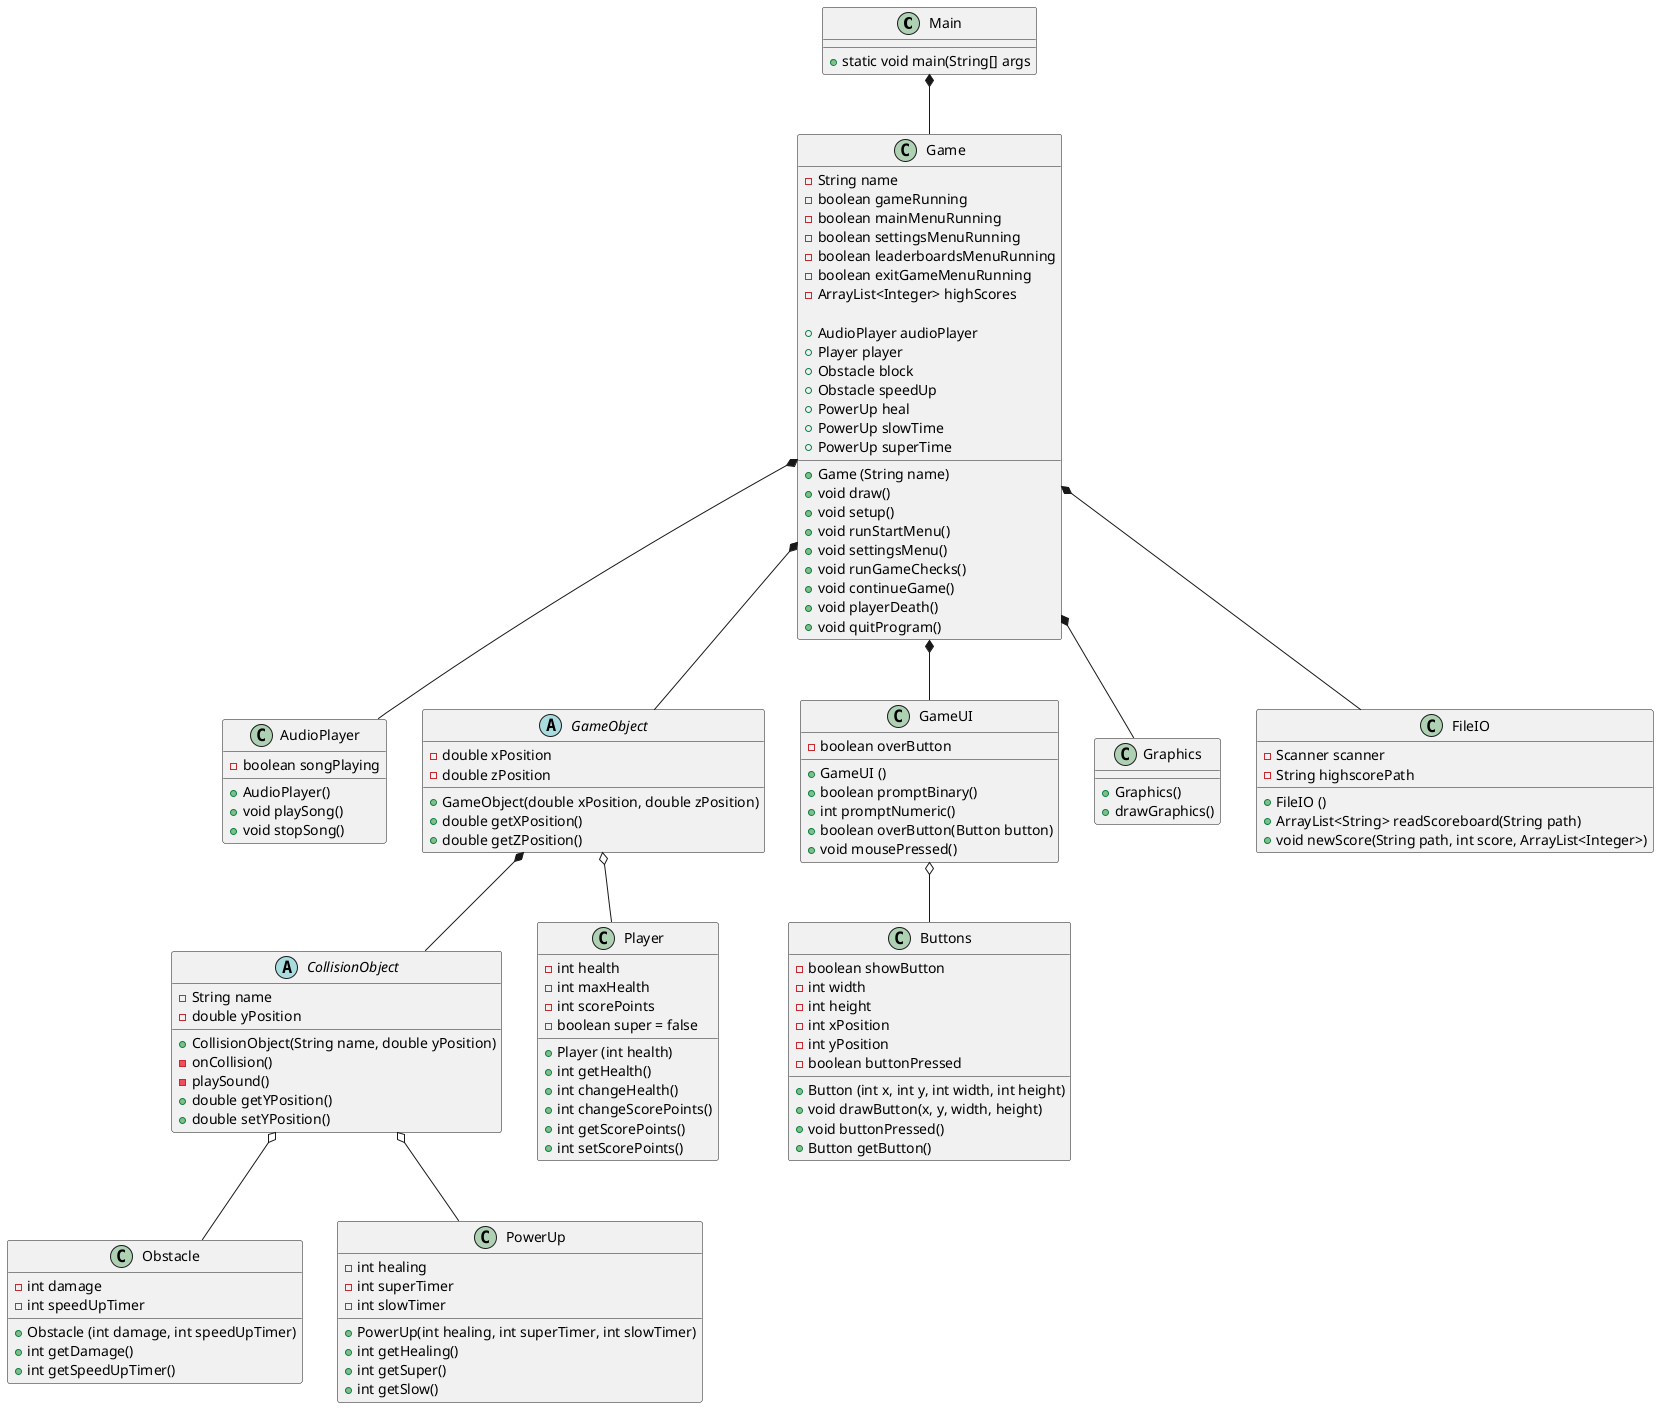 @startuml
'https://plantuml.com/class-diagram

class Main {
+ static void main(String[] args
}

class Game {
- String name
- boolean gameRunning
- boolean mainMenuRunning
- boolean settingsMenuRunning
- boolean leaderboardsMenuRunning
- boolean exitGameMenuRunning
'maybe use tree map
- ArrayList<Integer> highScores

'objects
+ AudioPlayer audioPlayer
+ Player player
+ Obstacle block
+ Obstacle speedUp
+ PowerUp heal
+ PowerUp slowTime
+ PowerUp superTime


'constructor
+ Game (String name)
+ void draw()
+ void setup()
+ void runStartMenu()
+ void settingsMenu()
'checks for player collisions
+ void runGameChecks()
+ void continueGame()
+ void playerDeath()
+ void quitProgram()
}

'extra feature for later
class AudioPlayer{
- boolean songPlaying

'constructor
+ AudioPlayer()
+ void playSong()
+ void stopSong()
}

'creates different obstacles
abstract class GameObject{
- double xPosition
- double zPosition

'constructor
+ GameObject(double xPosition, double zPosition)
+ double getXPosition()
+ double getZPosition()
}

abstract class CollisionObject{
- String name
- double yPosition

'constructor
+ CollisionObject(String name, double yPosition)
- onCollision()
- playSound()
+ double getYPosition()
+ double setYPosition()
}

'handles the player's input
class Player{
- int health
- int maxHealth
- int scorePoints
- boolean super = false

'constructor, set players health to 3 or w/e we want in the constructor & maxHealth
+ Player (int health)
+ int getHealth()
+ int changeHealth()
+ int changeScorePoints()
+ int getScorePoints()
+ int setScorePoints()
}

class Obstacle{
- int damage
- int speedUpTimer

'constructor
+ Obstacle (int damage, int speedUpTimer)
+ int getDamage()
+ int getSpeedUpTimer()
'- boolean moreObstacles    adds more obstacles to the game for a short time
'- int moreObstaclesTimer
'- boolean hacked   add stuff to the screen that makes it hard to see the game
'- int hackedTimer
}

class PowerUp{
- int healing
- int superTimer
- int slowTimer

'constructor
+ PowerUp(int healing, int superTimer, int slowTimer)
+ int getHealing()
+ int getSuper()
+ int getSlow()
}


'creates buttons and general UI for the user to interact with
class GameUI{
- boolean overButton

'constructor
+ GameUI ()
+ boolean promptBinary()
+ int promptNumeric()
+ boolean overButton(Button button)
+ void mousePressed()
'+ void createSlider()      check processing "Handles" example
}

class Buttons{
- boolean showButton
- int width
- int height
- int xPosition
- int yPosition
- boolean buttonPressed

'constructor
+ Button (int x, int y, int width, int height)
+ void drawButton(x, y, width, height)
+ void buttonPressed()
+ Button getButton()
}

class Graphics{

'constructor
+ Graphics()
+ drawGraphics()
}

'handles highscores
class FileIO{
- Scanner scanner
- String highscorePath

'constructor
+ FileIO ()
' use treeMap to sort list, so that the highest highscore gets displayed in the top
+ ArrayList<String> readScoreboard(String path)
+ void newScore(String path, int score, ArrayList<Integer>)
}

Main *-- Game
Game *-- FileIO
Game *-- GameUI
Game *-- GameObject
Game *-- Graphics
Game *-- AudioPlayer
GameObject o-- Player
GameObject *-- CollisionObject
CollisionObject o-- Obstacle
CollisionObject o-- PowerUp
GameUI o-- Buttons

@enduml